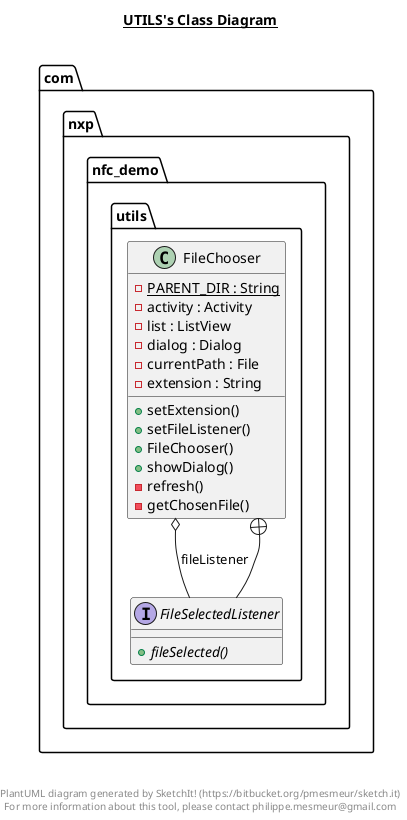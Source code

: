@startuml

title __UTILS's Class Diagram__\n

  package com.nxp.nfc_demo.utils {
    class FileChooser {
        {static} - PARENT_DIR : String
        - activity : Activity
        - list : ListView
        - dialog : Dialog
        - currentPath : File
        - extension : String
        + setExtension()
        + setFileListener()
        + FileChooser()
        + showDialog()
        - refresh()
        - getChosenFile()
    }
  }
  

  package com.nxp.nfc_demo.utils {
    interface FileSelectedListener {
        {abstract} + fileSelected()
    }
  }
  

  FileChooser o-- FileSelectedListener : fileListener
  FileChooser +-down- FileSelectedListener


right footer


PlantUML diagram generated by SketchIt! (https://bitbucket.org/pmesmeur/sketch.it)
For more information about this tool, please contact philippe.mesmeur@gmail.com
endfooter

@enduml
